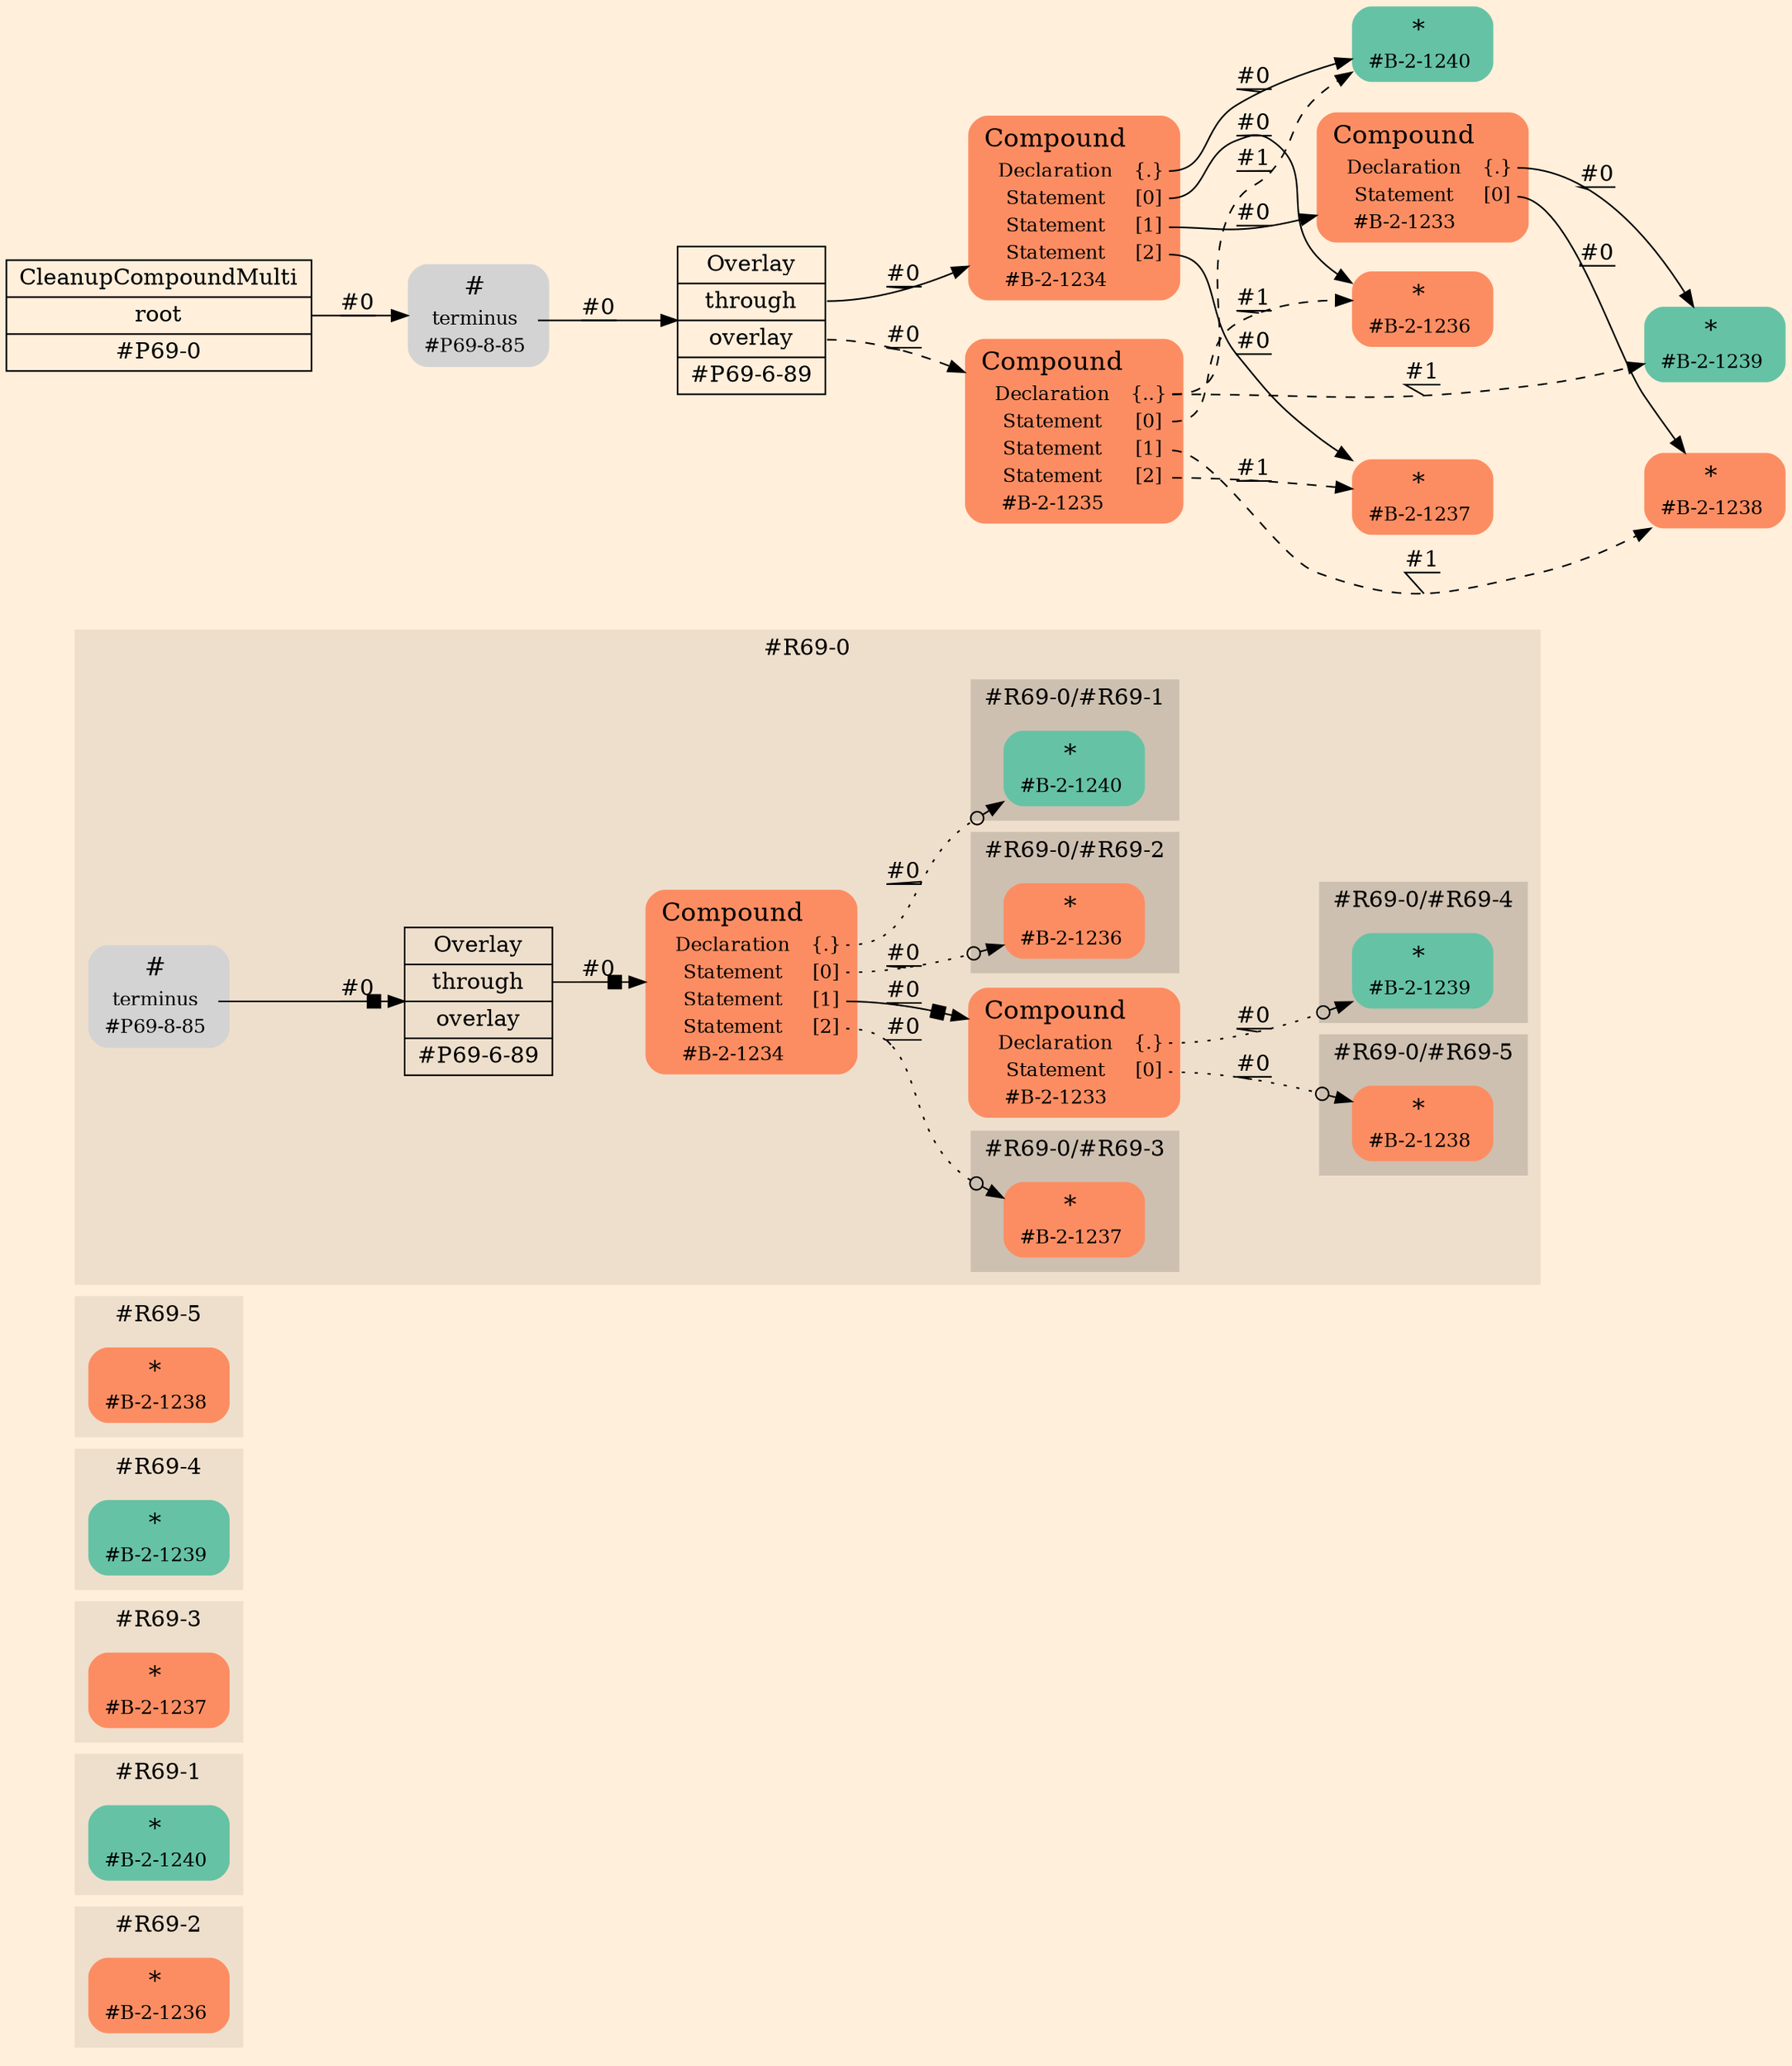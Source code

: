 digraph Inferno {
graph [
    rankdir = "LR"
    bgcolor = antiquewhite1
    color = black
    fontcolor = black
];
node [
];
// -------------------- figure #R69-2 --------------------
subgraph "cluster#R69-2" {
    label = "#R69-2"
    style = "filled"
    color = antiquewhite2
    "#R69-2/#B-2-1236" [
        shape = "plaintext"
        fillcolor = "/set28/2"
        label = <<TABLE BORDER="0" CELLBORDER="0" CELLSPACING="0">
         <TR><TD><FONT POINT-SIZE="16.0">*</FONT></TD><TD></TD></TR>
         <TR><TD>#B-2-1236</TD><TD PORT="port0"></TD></TR>
        </TABLE>>
        style = "rounded,filled"
        fontsize = "12"
    ];
    
}


// -------------------- figure #R69-1 --------------------
subgraph "cluster#R69-1" {
    label = "#R69-1"
    style = "filled"
    color = antiquewhite2
    "#R69-1/#B-2-1240" [
        shape = "plaintext"
        fillcolor = "/set28/1"
        label = <<TABLE BORDER="0" CELLBORDER="0" CELLSPACING="0">
         <TR><TD><FONT POINT-SIZE="16.0">*</FONT></TD><TD></TD></TR>
         <TR><TD>#B-2-1240</TD><TD PORT="port0"></TD></TR>
        </TABLE>>
        style = "rounded,filled"
        fontsize = "12"
    ];
    
}


// -------------------- figure #R69-3 --------------------
subgraph "cluster#R69-3" {
    label = "#R69-3"
    style = "filled"
    color = antiquewhite2
    "#R69-3/#B-2-1237" [
        shape = "plaintext"
        fillcolor = "/set28/2"
        label = <<TABLE BORDER="0" CELLBORDER="0" CELLSPACING="0">
         <TR><TD><FONT POINT-SIZE="16.0">*</FONT></TD><TD></TD></TR>
         <TR><TD>#B-2-1237</TD><TD PORT="port0"></TD></TR>
        </TABLE>>
        style = "rounded,filled"
        fontsize = "12"
    ];
    
}


// -------------------- figure #R69-4 --------------------
subgraph "cluster#R69-4" {
    label = "#R69-4"
    style = "filled"
    color = antiquewhite2
    "#R69-4/#B-2-1239" [
        shape = "plaintext"
        fillcolor = "/set28/1"
        label = <<TABLE BORDER="0" CELLBORDER="0" CELLSPACING="0">
         <TR><TD><FONT POINT-SIZE="16.0">*</FONT></TD><TD></TD></TR>
         <TR><TD>#B-2-1239</TD><TD PORT="port0"></TD></TR>
        </TABLE>>
        style = "rounded,filled"
        fontsize = "12"
    ];
    
}


// -------------------- figure #R69-5 --------------------
subgraph "cluster#R69-5" {
    label = "#R69-5"
    style = "filled"
    color = antiquewhite2
    "#R69-5/#B-2-1238" [
        shape = "plaintext"
        fillcolor = "/set28/2"
        label = <<TABLE BORDER="0" CELLBORDER="0" CELLSPACING="0">
         <TR><TD><FONT POINT-SIZE="16.0">*</FONT></TD><TD></TD></TR>
         <TR><TD>#B-2-1238</TD><TD PORT="port0"></TD></TR>
        </TABLE>>
        style = "rounded,filled"
        fontsize = "12"
    ];
    
}


// -------------------- figure #R69-0 --------------------
subgraph "cluster#R69-0" {
    label = "#R69-0"
    style = "filled"
    color = antiquewhite2
    "#R69-0/#P69-6-89" [
        shape = "record"
        fillcolor = antiquewhite2
        label = "<fixed> Overlay | <port0> through | <port1> overlay | <port2> #P69-6-89"
        style = "filled"
        fontsize = "14"
        color = black
        fontcolor = black
    ];
    
    "#R69-0/#B-2-1233" [
        shape = "plaintext"
        fillcolor = "/set28/2"
        label = <<TABLE BORDER="0" CELLBORDER="0" CELLSPACING="0">
         <TR><TD><FONT POINT-SIZE="16.0">Compound</FONT></TD><TD></TD></TR>
         <TR><TD>Declaration</TD><TD PORT="port0">{.}</TD></TR>
         <TR><TD>Statement</TD><TD PORT="port1">[0]</TD></TR>
         <TR><TD>#B-2-1233</TD><TD PORT="port2"></TD></TR>
        </TABLE>>
        style = "rounded,filled"
        fontsize = "12"
    ];
    
    "#R69-0/#B-2-1234" [
        shape = "plaintext"
        fillcolor = "/set28/2"
        label = <<TABLE BORDER="0" CELLBORDER="0" CELLSPACING="0">
         <TR><TD><FONT POINT-SIZE="16.0">Compound</FONT></TD><TD></TD></TR>
         <TR><TD>Declaration</TD><TD PORT="port0">{.}</TD></TR>
         <TR><TD>Statement</TD><TD PORT="port1">[0]</TD></TR>
         <TR><TD>Statement</TD><TD PORT="port2">[1]</TD></TR>
         <TR><TD>Statement</TD><TD PORT="port3">[2]</TD></TR>
         <TR><TD>#B-2-1234</TD><TD PORT="port4"></TD></TR>
        </TABLE>>
        style = "rounded,filled"
        fontsize = "12"
    ];
    
    "#R69-0/#P69-8-85" [
        shape = "plaintext"
        label = <<TABLE BORDER="0" CELLBORDER="0" CELLSPACING="0">
         <TR><TD><FONT POINT-SIZE="16.0">#</FONT></TD><TD></TD></TR>
         <TR><TD>terminus</TD><TD PORT="port0"></TD></TR>
         <TR><TD>#P69-8-85</TD><TD PORT="port1"></TD></TR>
        </TABLE>>
        style = "rounded,filled"
        fontsize = "12"
    ];
    
    subgraph "cluster#R69-0/#R69-5" {
        label = "#R69-0/#R69-5"
        style = "filled"
        color = antiquewhite3
        "#R69-0/#0/#B-2-1238" [
            shape = "plaintext"
            fillcolor = "/set28/2"
            label = <<TABLE BORDER="0" CELLBORDER="0" CELLSPACING="0">
             <TR><TD><FONT POINT-SIZE="16.0">*</FONT></TD><TD></TD></TR>
             <TR><TD>#B-2-1238</TD><TD PORT="port0"></TD></TR>
            </TABLE>>
            style = "rounded,filled"
            fontsize = "12"
        ];
        
    }
    
    subgraph "cluster#R69-0/#R69-4" {
        label = "#R69-0/#R69-4"
        style = "filled"
        color = antiquewhite3
        "#R69-0/#0/#B-2-1239" [
            shape = "plaintext"
            fillcolor = "/set28/1"
            label = <<TABLE BORDER="0" CELLBORDER="0" CELLSPACING="0">
             <TR><TD><FONT POINT-SIZE="16.0">*</FONT></TD><TD></TD></TR>
             <TR><TD>#B-2-1239</TD><TD PORT="port0"></TD></TR>
            </TABLE>>
            style = "rounded,filled"
            fontsize = "12"
        ];
        
    }
    
    subgraph "cluster#R69-0/#R69-3" {
        label = "#R69-0/#R69-3"
        style = "filled"
        color = antiquewhite3
        "#R69-0/#0/#B-2-1237" [
            shape = "plaintext"
            fillcolor = "/set28/2"
            label = <<TABLE BORDER="0" CELLBORDER="0" CELLSPACING="0">
             <TR><TD><FONT POINT-SIZE="16.0">*</FONT></TD><TD></TD></TR>
             <TR><TD>#B-2-1237</TD><TD PORT="port0"></TD></TR>
            </TABLE>>
            style = "rounded,filled"
            fontsize = "12"
        ];
        
    }
    
    subgraph "cluster#R69-0/#R69-1" {
        label = "#R69-0/#R69-1"
        style = "filled"
        color = antiquewhite3
        "#R69-0/#0/#B-2-1240" [
            shape = "plaintext"
            fillcolor = "/set28/1"
            label = <<TABLE BORDER="0" CELLBORDER="0" CELLSPACING="0">
             <TR><TD><FONT POINT-SIZE="16.0">*</FONT></TD><TD></TD></TR>
             <TR><TD>#B-2-1240</TD><TD PORT="port0"></TD></TR>
            </TABLE>>
            style = "rounded,filled"
            fontsize = "12"
        ];
        
    }
    
    subgraph "cluster#R69-0/#R69-2" {
        label = "#R69-0/#R69-2"
        style = "filled"
        color = antiquewhite3
        "#R69-0/#0/#B-2-1236" [
            shape = "plaintext"
            fillcolor = "/set28/2"
            label = <<TABLE BORDER="0" CELLBORDER="0" CELLSPACING="0">
             <TR><TD><FONT POINT-SIZE="16.0">*</FONT></TD><TD></TD></TR>
             <TR><TD>#B-2-1236</TD><TD PORT="port0"></TD></TR>
            </TABLE>>
            style = "rounded,filled"
            fontsize = "12"
        ];
        
    }
    
}


// -------------------- transformation figure --------------------
"CR#P69-0" [
    shape = "record"
    fillcolor = antiquewhite1
    label = "<fixed> CleanupCompoundMulti | <port0> root | <port1> #P69-0"
    style = "filled"
    fontsize = "14"
    color = black
    fontcolor = black
];

"#P69-8-85" [
    shape = "plaintext"
    label = <<TABLE BORDER="0" CELLBORDER="0" CELLSPACING="0">
     <TR><TD><FONT POINT-SIZE="16.0">#</FONT></TD><TD></TD></TR>
     <TR><TD>terminus</TD><TD PORT="port0"></TD></TR>
     <TR><TD>#P69-8-85</TD><TD PORT="port1"></TD></TR>
    </TABLE>>
    style = "rounded,filled"
    fontsize = "12"
];

"#P69-6-89" [
    shape = "record"
    fillcolor = antiquewhite1
    label = "<fixed> Overlay | <port0> through | <port1> overlay | <port2> #P69-6-89"
    style = "filled"
    fontsize = "14"
    color = black
    fontcolor = black
];

"#B-2-1234" [
    shape = "plaintext"
    fillcolor = "/set28/2"
    label = <<TABLE BORDER="0" CELLBORDER="0" CELLSPACING="0">
     <TR><TD><FONT POINT-SIZE="16.0">Compound</FONT></TD><TD></TD></TR>
     <TR><TD>Declaration</TD><TD PORT="port0">{.}</TD></TR>
     <TR><TD>Statement</TD><TD PORT="port1">[0]</TD></TR>
     <TR><TD>Statement</TD><TD PORT="port2">[1]</TD></TR>
     <TR><TD>Statement</TD><TD PORT="port3">[2]</TD></TR>
     <TR><TD>#B-2-1234</TD><TD PORT="port4"></TD></TR>
    </TABLE>>
    style = "rounded,filled"
    fontsize = "12"
];

"#B-2-1240" [
    shape = "plaintext"
    fillcolor = "/set28/1"
    label = <<TABLE BORDER="0" CELLBORDER="0" CELLSPACING="0">
     <TR><TD><FONT POINT-SIZE="16.0">*</FONT></TD><TD></TD></TR>
     <TR><TD>#B-2-1240</TD><TD PORT="port0"></TD></TR>
    </TABLE>>
    style = "rounded,filled"
    fontsize = "12"
];

"#B-2-1236" [
    shape = "plaintext"
    fillcolor = "/set28/2"
    label = <<TABLE BORDER="0" CELLBORDER="0" CELLSPACING="0">
     <TR><TD><FONT POINT-SIZE="16.0">*</FONT></TD><TD></TD></TR>
     <TR><TD>#B-2-1236</TD><TD PORT="port0"></TD></TR>
    </TABLE>>
    style = "rounded,filled"
    fontsize = "12"
];

"#B-2-1233" [
    shape = "plaintext"
    fillcolor = "/set28/2"
    label = <<TABLE BORDER="0" CELLBORDER="0" CELLSPACING="0">
     <TR><TD><FONT POINT-SIZE="16.0">Compound</FONT></TD><TD></TD></TR>
     <TR><TD>Declaration</TD><TD PORT="port0">{.}</TD></TR>
     <TR><TD>Statement</TD><TD PORT="port1">[0]</TD></TR>
     <TR><TD>#B-2-1233</TD><TD PORT="port2"></TD></TR>
    </TABLE>>
    style = "rounded,filled"
    fontsize = "12"
];

"#B-2-1239" [
    shape = "plaintext"
    fillcolor = "/set28/1"
    label = <<TABLE BORDER="0" CELLBORDER="0" CELLSPACING="0">
     <TR><TD><FONT POINT-SIZE="16.0">*</FONT></TD><TD></TD></TR>
     <TR><TD>#B-2-1239</TD><TD PORT="port0"></TD></TR>
    </TABLE>>
    style = "rounded,filled"
    fontsize = "12"
];

"#B-2-1238" [
    shape = "plaintext"
    fillcolor = "/set28/2"
    label = <<TABLE BORDER="0" CELLBORDER="0" CELLSPACING="0">
     <TR><TD><FONT POINT-SIZE="16.0">*</FONT></TD><TD></TD></TR>
     <TR><TD>#B-2-1238</TD><TD PORT="port0"></TD></TR>
    </TABLE>>
    style = "rounded,filled"
    fontsize = "12"
];

"#B-2-1237" [
    shape = "plaintext"
    fillcolor = "/set28/2"
    label = <<TABLE BORDER="0" CELLBORDER="0" CELLSPACING="0">
     <TR><TD><FONT POINT-SIZE="16.0">*</FONT></TD><TD></TD></TR>
     <TR><TD>#B-2-1237</TD><TD PORT="port0"></TD></TR>
    </TABLE>>
    style = "rounded,filled"
    fontsize = "12"
];

"#B-2-1235" [
    shape = "plaintext"
    fillcolor = "/set28/2"
    label = <<TABLE BORDER="0" CELLBORDER="0" CELLSPACING="0">
     <TR><TD><FONT POINT-SIZE="16.0">Compound</FONT></TD><TD></TD></TR>
     <TR><TD>Declaration</TD><TD PORT="port0">{..}</TD></TR>
     <TR><TD>Statement</TD><TD PORT="port1">[0]</TD></TR>
     <TR><TD>Statement</TD><TD PORT="port2">[1]</TD></TR>
     <TR><TD>Statement</TD><TD PORT="port3">[2]</TD></TR>
     <TR><TD>#B-2-1235</TD><TD PORT="port4"></TD></TR>
    </TABLE>>
    style = "rounded,filled"
    fontsize = "12"
];



// -------------------- links --------------------
// links for block CR#P69-0
"CR#P69-0":port0 -> "#P69-8-85" [
    style="solid"
    label = "#0"
    decorate = true
    color = black
    fontcolor = black
];

// links for block #P69-8-85
"#P69-8-85":port0 -> "#P69-6-89" [
    style="solid"
    label = "#0"
    decorate = true
    color = black
    fontcolor = black
];

// links for block #P69-6-89
"#P69-6-89":port0 -> "#B-2-1234" [
    style="solid"
    label = "#0"
    decorate = true
    color = black
    fontcolor = black
];

"#P69-6-89":port1 -> "#B-2-1235" [
    style="dashed"
    label = "#0"
    decorate = true
    color = black
    fontcolor = black
];

// links for block #B-2-1234
"#B-2-1234":port0 -> "#B-2-1240" [
    style="solid"
    label = "#0"
    decorate = true
    color = black
    fontcolor = black
];

"#B-2-1234":port1 -> "#B-2-1236" [
    style="solid"
    label = "#0"
    decorate = true
    color = black
    fontcolor = black
];

"#B-2-1234":port2 -> "#B-2-1233" [
    style="solid"
    label = "#0"
    decorate = true
    color = black
    fontcolor = black
];

"#B-2-1234":port3 -> "#B-2-1237" [
    style="solid"
    label = "#0"
    decorate = true
    color = black
    fontcolor = black
];

// links for block #B-2-1240
// links for block #B-2-1236
// links for block #B-2-1233
"#B-2-1233":port0 -> "#B-2-1239" [
    style="solid"
    label = "#0"
    decorate = true
    color = black
    fontcolor = black
];

"#B-2-1233":port1 -> "#B-2-1238" [
    style="solid"
    label = "#0"
    decorate = true
    color = black
    fontcolor = black
];

// links for block #B-2-1239
// links for block #B-2-1238
// links for block #B-2-1237
// links for block #B-2-1235
"#B-2-1235":port0 -> "#B-2-1239" [
    style="dashed"
    label = "#1"
    decorate = true
    color = black
    fontcolor = black
];

"#B-2-1235":port0 -> "#B-2-1240" [
    style="dashed"
    label = "#1"
    decorate = true
    color = black
    fontcolor = black
];

"#B-2-1235":port1 -> "#B-2-1236" [
    style="dashed"
    label = "#1"
    decorate = true
    color = black
    fontcolor = black
];

"#B-2-1235":port2 -> "#B-2-1238" [
    style="dashed"
    label = "#1"
    decorate = true
    color = black
    fontcolor = black
];

"#B-2-1235":port3 -> "#B-2-1237" [
    style="dashed"
    label = "#1"
    decorate = true
    color = black
    fontcolor = black
];

// links for block #R69-0/#P69-6-89
"#R69-0/#P69-6-89":port0 -> "#R69-0/#B-2-1234" [
    style="solid"
    arrowhead="normalnonebox"
    label = "#0"
    decorate = true
    color = black
    fontcolor = black
];

// links for block #R69-0/#B-2-1233
"#R69-0/#B-2-1233":port0 -> "#R69-0/#0/#B-2-1239" [
    style="dotted"
    arrowhead="normalnoneodot"
    label = "#0"
    decorate = true
    color = black
    fontcolor = black
];

"#R69-0/#B-2-1233":port1 -> "#R69-0/#0/#B-2-1238" [
    style="dotted"
    arrowhead="normalnoneodot"
    label = "#0"
    decorate = true
    color = black
    fontcolor = black
];

// links for block #R69-0/#B-2-1234
"#R69-0/#B-2-1234":port0 -> "#R69-0/#0/#B-2-1240" [
    style="dotted"
    arrowhead="normalnoneodot"
    label = "#0"
    decorate = true
    color = black
    fontcolor = black
];

"#R69-0/#B-2-1234":port1 -> "#R69-0/#0/#B-2-1236" [
    style="dotted"
    arrowhead="normalnoneodot"
    label = "#0"
    decorate = true
    color = black
    fontcolor = black
];

"#R69-0/#B-2-1234":port2 -> "#R69-0/#B-2-1233" [
    style="solid"
    arrowhead="normalnonebox"
    label = "#0"
    decorate = true
    color = black
    fontcolor = black
];

"#R69-0/#B-2-1234":port3 -> "#R69-0/#0/#B-2-1237" [
    style="dotted"
    arrowhead="normalnoneodot"
    label = "#0"
    decorate = true
    color = black
    fontcolor = black
];

// links for block #R69-0/#P69-8-85
"#R69-0/#P69-8-85":port0 -> "#R69-0/#P69-6-89" [
    style="solid"
    arrowhead="normalnonebox"
    label = "#0"
    decorate = true
    color = black
    fontcolor = black
];

// links for block #R69-0/#0/#B-2-1238
// links for block #R69-0/#0/#B-2-1239
// links for block #R69-0/#0/#B-2-1237
// links for block #R69-0/#0/#B-2-1240
// links for block #R69-0/#0/#B-2-1236
// links for block #R69-5/#B-2-1238
// links for block #R69-4/#B-2-1239
// links for block #R69-3/#B-2-1237
// links for block #R69-1/#B-2-1240
// links for block #R69-2/#B-2-1236
}
